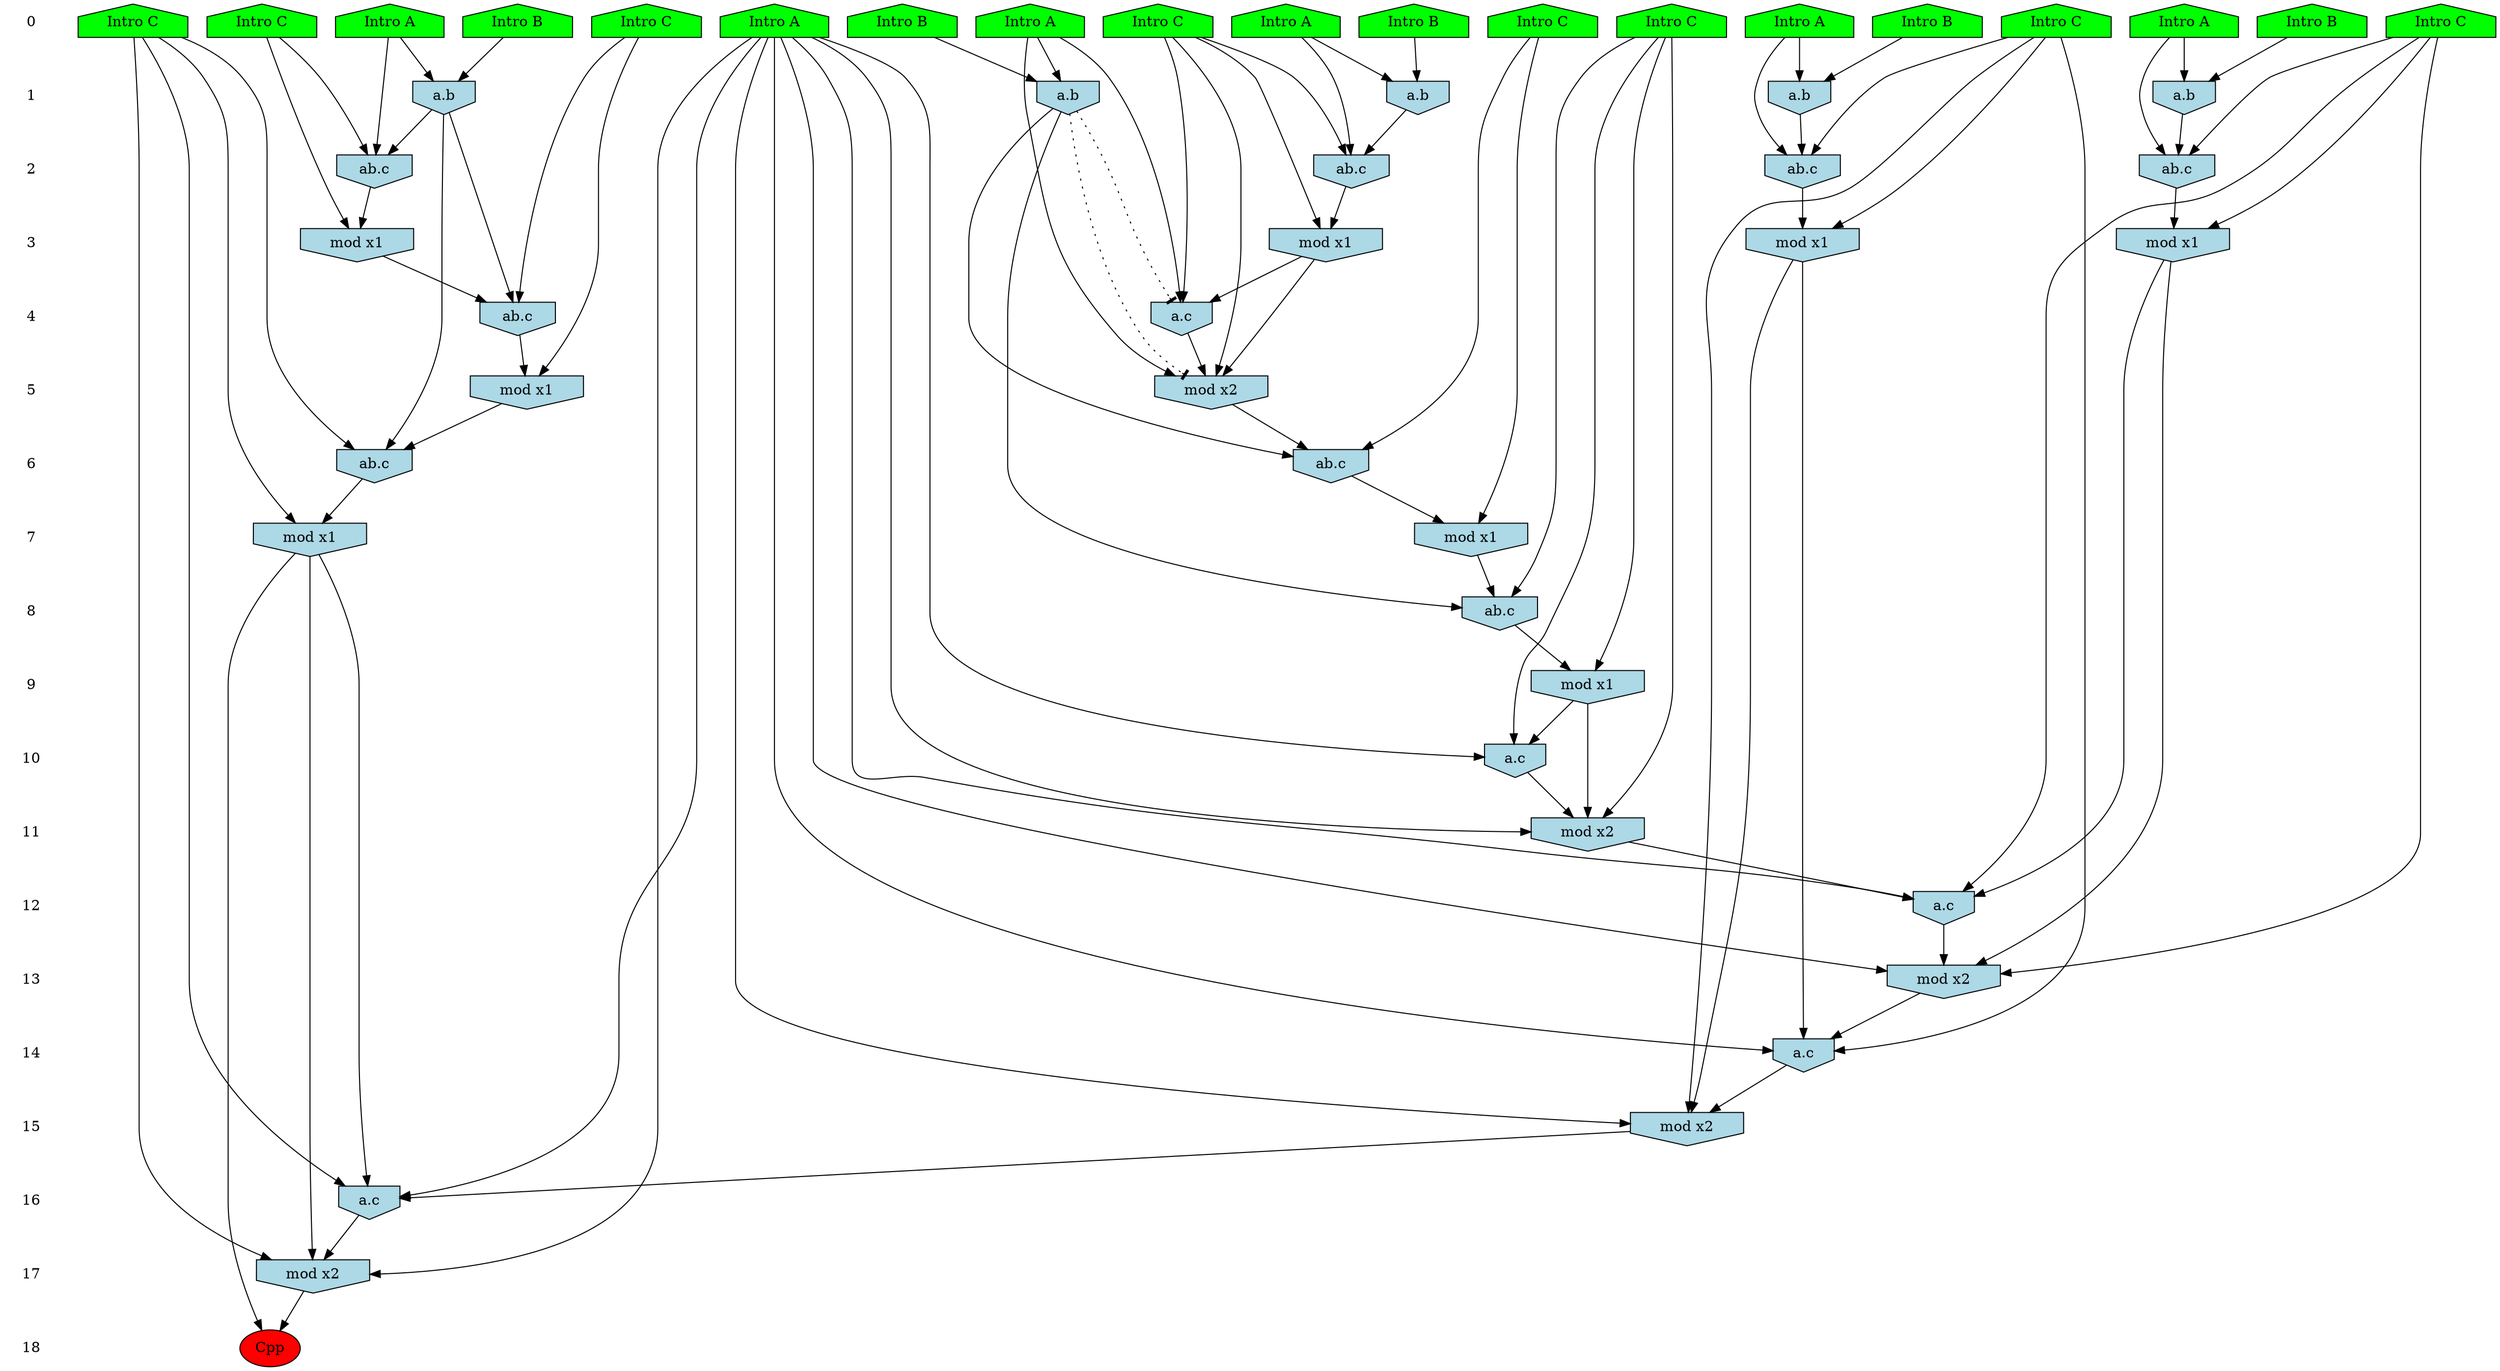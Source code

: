 /* Compression of 1 causal flows obtained in average at 1.578722E+01 t.u */
/* Compressed causal flows were: [2654] */
digraph G{
 ranksep=.5 ; 
{ rank = same ; "0" [shape=plaintext] ; node_1 [label ="Intro A", shape=house, style=filled, fillcolor=green] ;
node_2 [label ="Intro A", shape=house, style=filled, fillcolor=green] ;
node_3 [label ="Intro A", shape=house, style=filled, fillcolor=green] ;
node_4 [label ="Intro B", shape=house, style=filled, fillcolor=green] ;
node_5 [label ="Intro A", shape=house, style=filled, fillcolor=green] ;
node_6 [label ="Intro B", shape=house, style=filled, fillcolor=green] ;
node_7 [label ="Intro A", shape=house, style=filled, fillcolor=green] ;
node_8 [label ="Intro B", shape=house, style=filled, fillcolor=green] ;
node_9 [label ="Intro A", shape=house, style=filled, fillcolor=green] ;
node_10 [label ="Intro B", shape=house, style=filled, fillcolor=green] ;
node_11 [label ="Intro B", shape=house, style=filled, fillcolor=green] ;
node_12 [label ="Intro C", shape=house, style=filled, fillcolor=green] ;
node_13 [label ="Intro C", shape=house, style=filled, fillcolor=green] ;
node_14 [label ="Intro C", shape=house, style=filled, fillcolor=green] ;
node_15 [label ="Intro C", shape=house, style=filled, fillcolor=green] ;
node_16 [label ="Intro C", shape=house, style=filled, fillcolor=green] ;
node_17 [label ="Intro C", shape=house, style=filled, fillcolor=green] ;
node_18 [label ="Intro C", shape=house, style=filled, fillcolor=green] ;
node_19 [label ="Intro C", shape=house, style=filled, fillcolor=green] ;
}
{ rank = same ; "1" [shape=plaintext] ; node_20 [label="a.b", shape=invhouse, style=filled, fillcolor = lightblue] ;
node_21 [label="a.b", shape=invhouse, style=filled, fillcolor = lightblue] ;
node_25 [label="a.b", shape=invhouse, style=filled, fillcolor = lightblue] ;
node_32 [label="a.b", shape=invhouse, style=filled, fillcolor = lightblue] ;
node_41 [label="a.b", shape=invhouse, style=filled, fillcolor = lightblue] ;
}
{ rank = same ; "2" [shape=plaintext] ; node_22 [label="ab.c", shape=invhouse, style=filled, fillcolor = lightblue] ;
node_23 [label="ab.c", shape=invhouse, style=filled, fillcolor = lightblue] ;
node_26 [label="ab.c", shape=invhouse, style=filled, fillcolor = lightblue] ;
node_42 [label="ab.c", shape=invhouse, style=filled, fillcolor = lightblue] ;
}
{ rank = same ; "3" [shape=plaintext] ; node_24 [label="mod x1", shape=invhouse, style=filled, fillcolor = lightblue] ;
node_27 [label="mod x1", shape=invhouse, style=filled, fillcolor = lightblue] ;
node_28 [label="mod x1", shape=invhouse, style=filled, fillcolor = lightblue] ;
node_43 [label="mod x1", shape=invhouse, style=filled, fillcolor = lightblue] ;
}
{ rank = same ; "4" [shape=plaintext] ; node_29 [label="ab.c", shape=invhouse, style=filled, fillcolor = lightblue] ;
node_30 [label="a.c", shape=invhouse, style=filled, fillcolor = lightblue] ;
}
{ rank = same ; "5" [shape=plaintext] ; node_31 [label="mod x2", shape=invhouse, style=filled, fillcolor = lightblue] ;
node_33 [label="mod x1", shape=invhouse, style=filled, fillcolor = lightblue] ;
}
{ rank = same ; "6" [shape=plaintext] ; node_34 [label="ab.c", shape=invhouse, style=filled, fillcolor = lightblue] ;
node_35 [label="ab.c", shape=invhouse, style=filled, fillcolor = lightblue] ;
}
{ rank = same ; "7" [shape=plaintext] ; node_36 [label="mod x1", shape=invhouse, style=filled, fillcolor = lightblue] ;
node_37 [label="mod x1", shape=invhouse, style=filled, fillcolor = lightblue] ;
}
{ rank = same ; "8" [shape=plaintext] ; node_38 [label="ab.c", shape=invhouse, style=filled, fillcolor = lightblue] ;
}
{ rank = same ; "9" [shape=plaintext] ; node_39 [label="mod x1", shape=invhouse, style=filled, fillcolor = lightblue] ;
}
{ rank = same ; "10" [shape=plaintext] ; node_40 [label="a.c", shape=invhouse, style=filled, fillcolor = lightblue] ;
}
{ rank = same ; "11" [shape=plaintext] ; node_44 [label="mod x2", shape=invhouse, style=filled, fillcolor = lightblue] ;
}
{ rank = same ; "12" [shape=plaintext] ; node_45 [label="a.c", shape=invhouse, style=filled, fillcolor = lightblue] ;
}
{ rank = same ; "13" [shape=plaintext] ; node_46 [label="mod x2", shape=invhouse, style=filled, fillcolor = lightblue] ;
}
{ rank = same ; "14" [shape=plaintext] ; node_47 [label="a.c", shape=invhouse, style=filled, fillcolor = lightblue] ;
}
{ rank = same ; "15" [shape=plaintext] ; node_48 [label="mod x2", shape=invhouse, style=filled, fillcolor = lightblue] ;
}
{ rank = same ; "16" [shape=plaintext] ; node_49 [label="a.c", shape=invhouse, style=filled, fillcolor = lightblue] ;
}
{ rank = same ; "17" [shape=plaintext] ; node_50 [label="mod x2", shape=invhouse, style=filled, fillcolor = lightblue] ;
}
{ rank = same ; "18" [shape=plaintext] ; node_51 [label ="Cpp", style=filled, fillcolor=red] ;
}
"0" -> "1" [style="invis"]; 
"1" -> "2" [style="invis"]; 
"2" -> "3" [style="invis"]; 
"3" -> "4" [style="invis"]; 
"4" -> "5" [style="invis"]; 
"5" -> "6" [style="invis"]; 
"6" -> "7" [style="invis"]; 
"7" -> "8" [style="invis"]; 
"8" -> "9" [style="invis"]; 
"9" -> "10" [style="invis"]; 
"10" -> "11" [style="invis"]; 
"11" -> "12" [style="invis"]; 
"12" -> "13" [style="invis"]; 
"13" -> "14" [style="invis"]; 
"14" -> "15" [style="invis"]; 
"15" -> "16" [style="invis"]; 
"16" -> "17" [style="invis"]; 
"17" -> "18" [style="invis"]; 
node_5 -> node_20
node_10 -> node_20
node_1 -> node_21
node_4 -> node_21
node_1 -> node_22
node_19 -> node_22
node_21 -> node_22
node_5 -> node_23
node_15 -> node_23
node_20 -> node_23
node_15 -> node_24
node_23 -> node_24
node_2 -> node_25
node_11 -> node_25
node_2 -> node_26
node_14 -> node_26
node_25 -> node_26
node_19 -> node_27
node_22 -> node_27
node_14 -> node_28
node_26 -> node_28
node_17 -> node_29
node_25 -> node_29
node_28 -> node_29
node_9 -> node_30
node_19 -> node_30
node_27 -> node_30
node_9 -> node_31
node_19 -> node_31
node_27 -> node_31
node_30 -> node_31
node_6 -> node_32
node_9 -> node_32
node_17 -> node_33
node_29 -> node_33
node_12 -> node_34
node_31 -> node_34
node_32 -> node_34
node_18 -> node_35
node_25 -> node_35
node_33 -> node_35
node_18 -> node_36
node_35 -> node_36
node_12 -> node_37
node_34 -> node_37
node_16 -> node_38
node_32 -> node_38
node_37 -> node_38
node_16 -> node_39
node_38 -> node_39
node_7 -> node_40
node_16 -> node_40
node_39 -> node_40
node_3 -> node_41
node_8 -> node_41
node_3 -> node_42
node_13 -> node_42
node_41 -> node_42
node_13 -> node_43
node_42 -> node_43
node_7 -> node_44
node_16 -> node_44
node_39 -> node_44
node_40 -> node_44
node_7 -> node_45
node_13 -> node_45
node_43 -> node_45
node_44 -> node_45
node_7 -> node_46
node_13 -> node_46
node_43 -> node_46
node_45 -> node_46
node_7 -> node_47
node_15 -> node_47
node_24 -> node_47
node_46 -> node_47
node_7 -> node_48
node_15 -> node_48
node_24 -> node_48
node_47 -> node_48
node_7 -> node_49
node_18 -> node_49
node_36 -> node_49
node_48 -> node_49
node_7 -> node_50
node_18 -> node_50
node_36 -> node_50
node_49 -> node_50
node_36 -> node_51
node_50 -> node_51
node_32 -> node_31 [style=dotted, arrowhead = tee] 
node_32 -> node_30 [style=dotted, arrowhead = tee] 
}
/*
 Dot generation time: 0.000199
*/